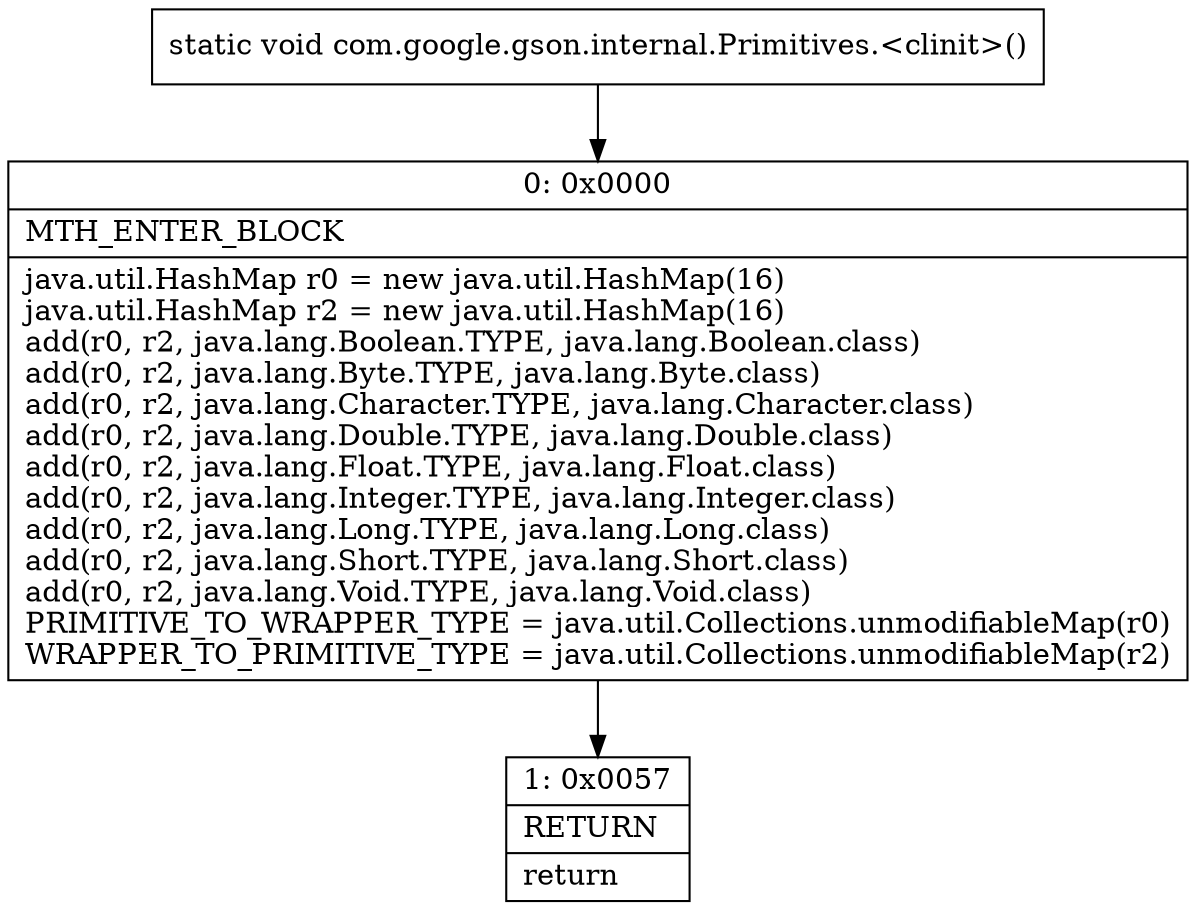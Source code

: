 digraph "CFG forcom.google.gson.internal.Primitives.\<clinit\>()V" {
Node_0 [shape=record,label="{0\:\ 0x0000|MTH_ENTER_BLOCK\l|java.util.HashMap r0 = new java.util.HashMap(16)\ljava.util.HashMap r2 = new java.util.HashMap(16)\ladd(r0, r2, java.lang.Boolean.TYPE, java.lang.Boolean.class)\ladd(r0, r2, java.lang.Byte.TYPE, java.lang.Byte.class)\ladd(r0, r2, java.lang.Character.TYPE, java.lang.Character.class)\ladd(r0, r2, java.lang.Double.TYPE, java.lang.Double.class)\ladd(r0, r2, java.lang.Float.TYPE, java.lang.Float.class)\ladd(r0, r2, java.lang.Integer.TYPE, java.lang.Integer.class)\ladd(r0, r2, java.lang.Long.TYPE, java.lang.Long.class)\ladd(r0, r2, java.lang.Short.TYPE, java.lang.Short.class)\ladd(r0, r2, java.lang.Void.TYPE, java.lang.Void.class)\lPRIMITIVE_TO_WRAPPER_TYPE = java.util.Collections.unmodifiableMap(r0)\lWRAPPER_TO_PRIMITIVE_TYPE = java.util.Collections.unmodifiableMap(r2)\l}"];
Node_1 [shape=record,label="{1\:\ 0x0057|RETURN\l|return\l}"];
MethodNode[shape=record,label="{static void com.google.gson.internal.Primitives.\<clinit\>() }"];
MethodNode -> Node_0;
Node_0 -> Node_1;
}

